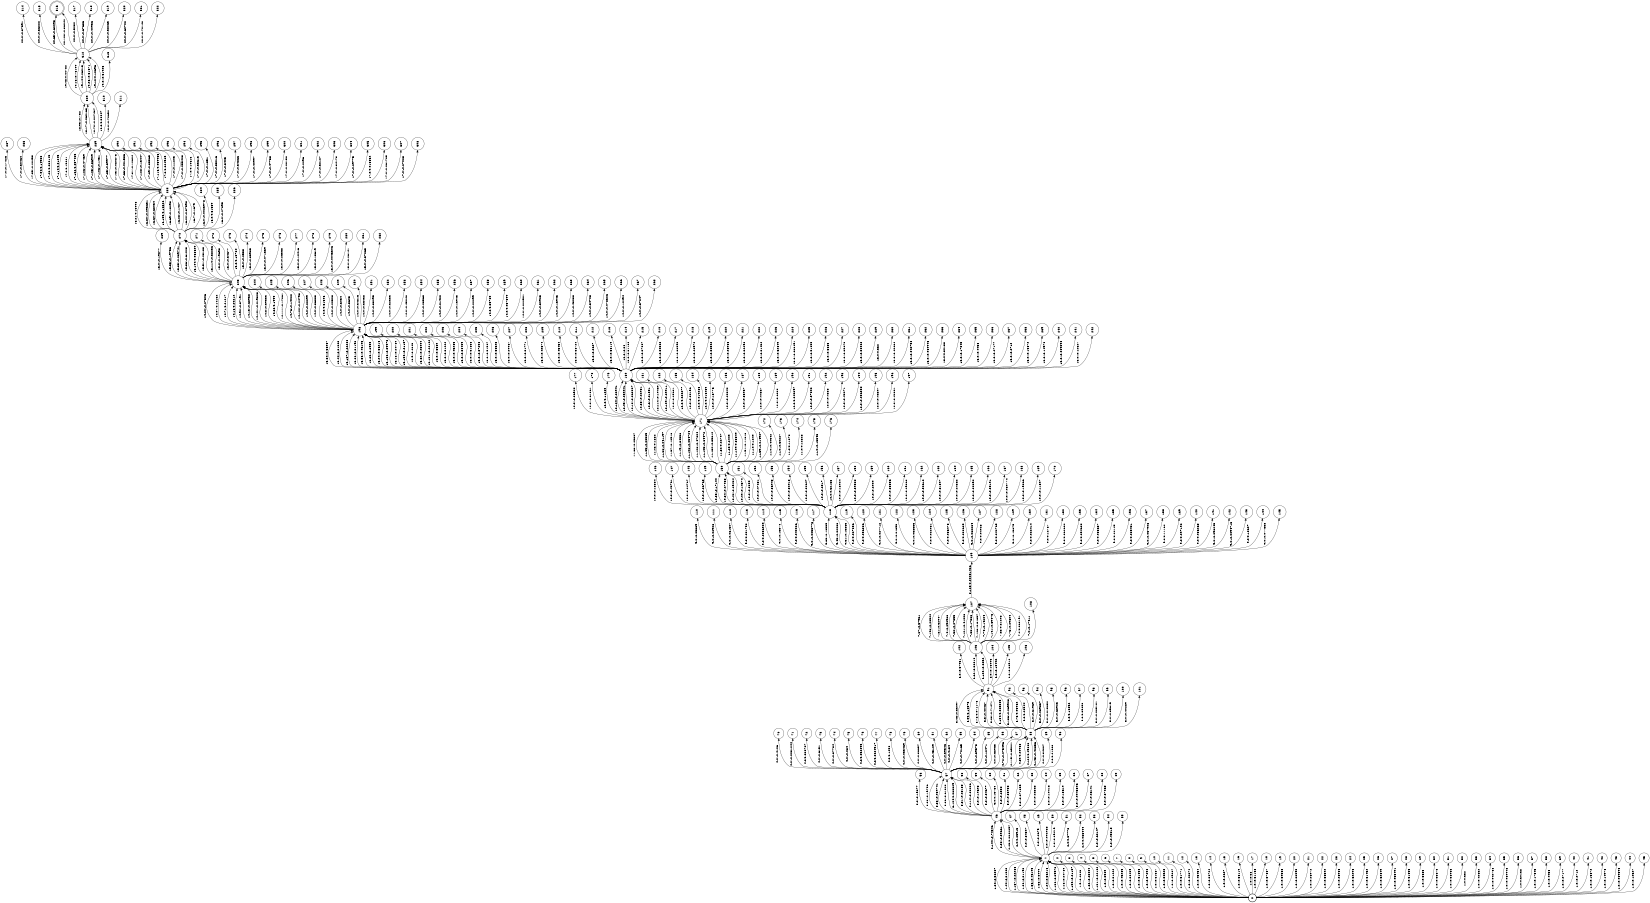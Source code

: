digraph FST {
rankdir = LR;
size = "8.5,11";
label = "";
center = 1;
orientation = Landscape;
ranksep = "0.4";
nodesep = "0.25";
0 [label = "0", shape = circle, style = bold, fontsize = 14]
	0 -> 1 [label = "1:64/-0.56087", fontsize = 14];
	0 -> 1 [label = "1:44/-0.31363", fontsize = 14];
	0 -> 1 [label = "1:137/-0.22286", fontsize = 14];
	0 -> 1 [label = "1:88/-0.31193", fontsize = 14];
	0 -> 1 [label = "1:36/-0.46103", fontsize = 14];
	0 -> 1 [label = "1:35/-0.3999", fontsize = 14];
	0 -> 2 [label = "1:0/-0.3569", fontsize = 14];
	0 -> 3 [label = "1:0/-0.31222", fontsize = 14];
	0 -> 4 [label = "1:0/-0.43285", fontsize = 14];
	0 -> 5 [label = "1:0/-0.38489", fontsize = 14];
	0 -> 1 [label = "1:24/-0.36216", fontsize = 14];
	0 -> 1 [label = "1:138/-0.39973", fontsize = 14];
	0 -> 1 [label = "1:18/-0.24789", fontsize = 14];
	0 -> 1 [label = "1:130/-0.21137", fontsize = 14];
	0 -> 1 [label = "1:9/-0.2343", fontsize = 14];
	0 -> 1 [label = "1:82/-0.23004", fontsize = 14];
	0 -> 1 [label = "1:131/-0.22102", fontsize = 14];
	0 -> 6 [label = "1:0/-0.31856", fontsize = 14];
	0 -> 7 [label = "1:0/-0.37298", fontsize = 14];
	0 -> 8 [label = "1:0/-0.51587", fontsize = 14];
	0 -> 9 [label = "1:0/-0.36523", fontsize = 14];
	0 -> 10 [label = "1:0/-0.29087", fontsize = 14];
	0 -> 11 [label = "1:0/-0.31771", fontsize = 14];
	0 -> 12 [label = "1:0/-0.42374", fontsize = 14];
	0 -> 13 [label = "1:0/-0.43454", fontsize = 14];
	0 -> 14 [label = "1:0/-0.38724", fontsize = 14];
	0 -> 15 [label = "1:0/-0.2627", fontsize = 14];
	0 -> 16 [label = "1:0/-0.38119", fontsize = 14];
	0 -> 17 [label = "1:0/-0.38", fontsize = 14];
	0 -> 18 [label = "1:0/-0.31168", fontsize = 14];
	0 -> 19 [label = "1:0/-0.37887", fontsize = 14];
	0 -> 20 [label = "1:0/-0.30366", fontsize = 14];
	0 -> 21 [label = "1:0/-0.33595", fontsize = 14];
	0 -> 22 [label = "1:0/-0.26972", fontsize = 14];
	0 -> 23 [label = "1:0/-0.36502", fontsize = 14];
	0 -> 24 [label = "1:0/-0.26986", fontsize = 14];
	0 -> 25 [label = "1:0/-0.32296", fontsize = 14];
	0 -> 26 [label = "1:0/-0.31432", fontsize = 14];
	0 -> 27 [label = "1:0/-0.32849", fontsize = 14];
	0 -> 28 [label = "1:0/-0.033491", fontsize = 14];
	0 -> 29 [label = "1:0/-0.51855", fontsize = 14];
	0 -> 30 [label = "1:0/-0.3683", fontsize = 14];
	0 -> 31 [label = "1:0/-0.35673", fontsize = 14];
	0 -> 32 [label = "1:0/-0.38066", fontsize = 14];
	0 -> 33 [label = "1:0/0.352", fontsize = 14];
	0 -> 34 [label = "1:0/-0.42632", fontsize = 14];
	0 -> 35 [label = "1:0/-0.042758", fontsize = 14];
	0 -> 36 [label = "1:0/-0.080948", fontsize = 14];
	0 -> 37 [label = "1:0/0.30138", fontsize = 14];
	0 -> 38 [label = "1:0/-0.17343", fontsize = 14];
	0 -> 39 [label = "1:0/-0.4438", fontsize = 14];
	0 -> 40 [label = "1:0/-0.27177", fontsize = 14];
	0 -> 41 [label = "1:0/-0.2712", fontsize = 14];
	0 -> 42 [label = "1:0/-0.15872", fontsize = 14];
	0 -> 43 [label = "1:0/-0.14978", fontsize = 14];
	0 -> 44 [label = "1:0/-0.089398", fontsize = 14];
	0 -> 45 [label = "1:0/-0.12527", fontsize = 14];
1 [label = "1", shape = circle, style = solid, fontsize = 14]
	1 -> 46 [label = "2:144/-0.74346", fontsize = 14];
	1 -> 46 [label = "2:38/-0.39661", fontsize = 14];
	1 -> 46 [label = "2:25/0.0042097", fontsize = 14];
	1 -> 47 [label = "2:0/0.25915", fontsize = 14];
	1 -> 48 [label = "2:0/-0.34307", fontsize = 14];
	1 -> 49 [label = "2:0/-0.2679", fontsize = 14];
	1 -> 50 [label = "2:0/-0.092985", fontsize = 14];
	1 -> 51 [label = "2:0/-0.39419", fontsize = 14];
	1 -> 52 [label = "2:0/0.37778", fontsize = 14];
	1 -> 53 [label = "2:0/0.086444", fontsize = 14];
	1 -> 54 [label = "2:0/-0.62147", fontsize = 14];
	1 -> 55 [label = "2:0/-0.45815", fontsize = 14];
2 [label = "2", shape = circle, style = solid, fontsize = 14]
3 [label = "3", shape = circle, style = solid, fontsize = 14]
4 [label = "4", shape = circle, style = solid, fontsize = 14]
5 [label = "5", shape = circle, style = solid, fontsize = 14]
6 [label = "6", shape = circle, style = solid, fontsize = 14]
7 [label = "7", shape = circle, style = solid, fontsize = 14]
8 [label = "8", shape = circle, style = solid, fontsize = 14]
9 [label = "9", shape = circle, style = solid, fontsize = 14]
10 [label = "10", shape = circle, style = solid, fontsize = 14]
11 [label = "11", shape = circle, style = solid, fontsize = 14]
12 [label = "12", shape = circle, style = solid, fontsize = 14]
13 [label = "13", shape = circle, style = solid, fontsize = 14]
14 [label = "14", shape = circle, style = solid, fontsize = 14]
15 [label = "15", shape = circle, style = solid, fontsize = 14]
16 [label = "16", shape = circle, style = solid, fontsize = 14]
17 [label = "17", shape = circle, style = solid, fontsize = 14]
18 [label = "18", shape = circle, style = solid, fontsize = 14]
19 [label = "19", shape = circle, style = solid, fontsize = 14]
20 [label = "20", shape = circle, style = solid, fontsize = 14]
21 [label = "21", shape = circle, style = solid, fontsize = 14]
22 [label = "22", shape = circle, style = solid, fontsize = 14]
23 [label = "23", shape = circle, style = solid, fontsize = 14]
24 [label = "24", shape = circle, style = solid, fontsize = 14]
25 [label = "25", shape = circle, style = solid, fontsize = 14]
26 [label = "26", shape = circle, style = solid, fontsize = 14]
27 [label = "27", shape = circle, style = solid, fontsize = 14]
28 [label = "28", shape = circle, style = solid, fontsize = 14]
29 [label = "29", shape = circle, style = solid, fontsize = 14]
30 [label = "30", shape = circle, style = solid, fontsize = 14]
31 [label = "31", shape = circle, style = solid, fontsize = 14]
32 [label = "32", shape = circle, style = solid, fontsize = 14]
33 [label = "33", shape = circle, style = solid, fontsize = 14]
34 [label = "34", shape = circle, style = solid, fontsize = 14]
35 [label = "35", shape = circle, style = solid, fontsize = 14]
36 [label = "36", shape = circle, style = solid, fontsize = 14]
37 [label = "37", shape = circle, style = solid, fontsize = 14]
38 [label = "38", shape = circle, style = solid, fontsize = 14]
39 [label = "39", shape = circle, style = solid, fontsize = 14]
40 [label = "40", shape = circle, style = solid, fontsize = 14]
41 [label = "41", shape = circle, style = solid, fontsize = 14]
42 [label = "42", shape = circle, style = solid, fontsize = 14]
43 [label = "43", shape = circle, style = solid, fontsize = 14]
44 [label = "44", shape = circle, style = solid, fontsize = 14]
45 [label = "45", shape = circle, style = solid, fontsize = 14]
46 [label = "46", shape = circle, style = solid, fontsize = 14]
	46 -> 56 [label = "3:0/-0.19877", fontsize = 14];
	46 -> 57 [label = "3:33/-0.19756", fontsize = 14];
	46 -> 57 [label = "3:35/-0.039741", fontsize = 14];
	46 -> 57 [label = "3:36/-0.61023", fontsize = 14];
	46 -> 58 [label = "3:0/-0.19693", fontsize = 14];
	46 -> 59 [label = "3:0/-0.34677", fontsize = 14];
	46 -> 60 [label = "3:0/0.13764", fontsize = 14];
	46 -> 61 [label = "3:0/-0.2538", fontsize = 14];
	46 -> 62 [label = "3:0/-0.35935", fontsize = 14];
	46 -> 63 [label = "3:0/-0.071359", fontsize = 14];
	46 -> 57 [label = "3:104/0.068829", fontsize = 14];
	46 -> 57 [label = "3:51/-0.23188", fontsize = 14];
	46 -> 57 [label = "3:114/-0.38236", fontsize = 14];
	46 -> 64 [label = "3:0/-0.26568", fontsize = 14];
	46 -> 65 [label = "3:0/-0.10416", fontsize = 14];
	46 -> 66 [label = "3:0/-0.13619", fontsize = 14];
	46 -> 67 [label = "3:0/-0.0045306", fontsize = 14];
	46 -> 68 [label = "3:0/-0.26141", fontsize = 14];
	46 -> 69 [label = "3:0/-0.37263", fontsize = 14];
47 [label = "47", shape = circle, style = solid, fontsize = 14]
48 [label = "48", shape = circle, style = solid, fontsize = 14]
49 [label = "49", shape = circle, style = solid, fontsize = 14]
50 [label = "50", shape = circle, style = solid, fontsize = 14]
51 [label = "51", shape = circle, style = solid, fontsize = 14]
52 [label = "52", shape = circle, style = solid, fontsize = 14]
53 [label = "53", shape = circle, style = solid, fontsize = 14]
54 [label = "54", shape = circle, style = solid, fontsize = 14]
55 [label = "55", shape = circle, style = solid, fontsize = 14]
56 [label = "56", shape = circle, style = solid, fontsize = 14]
57 [label = "57", shape = circle, style = solid, fontsize = 14]
	57 -> 70 [label = "4:0/-0.4106", fontsize = 14];
	57 -> 71 [label = "4:0/-0.0031244", fontsize = 14];
	57 -> 72 [label = "4:0/0.030767", fontsize = 14];
	57 -> 73 [label = "4:0/-0.6151", fontsize = 14];
	57 -> 74 [label = "4:0/-0.37784", fontsize = 14];
	57 -> 75 [label = "4:0/-0.084", fontsize = 14];
	57 -> 76 [label = "4:0/0.052095", fontsize = 14];
	57 -> 77 [label = "4:0/0.0024917", fontsize = 14];
	57 -> 78 [label = "4:0/0.1258", fontsize = 14];
	57 -> 79 [label = "4:0/-0.033469", fontsize = 14];
	57 -> 80 [label = "4:0/-0.36657", fontsize = 14];
	57 -> 81 [label = "4:0/-0.45109", fontsize = 14];
	57 -> 82 [label = "4:0/-0.39346", fontsize = 14];
	57 -> 83 [label = "4:0/-0.4134", fontsize = 14];
	57 -> 84 [label = "4:0/-0.72165", fontsize = 14];
	57 -> 85 [label = "4:0/-0.39573", fontsize = 14];
	57 -> 86 [label = "4:0/-0.12471", fontsize = 14];
	57 -> 87 [label = "4:0/-0.68965", fontsize = 14];
	57 -> 88 [label = "4:72/-0.075496", fontsize = 14];
	57 -> 88 [label = "4:119/-0.69021", fontsize = 14];
	57 -> 88 [label = "4:30/0.20968", fontsize = 14];
	57 -> 88 [label = "4:124/0.49883", fontsize = 14];
	57 -> 88 [label = "4:143/-0.42856", fontsize = 14];
	57 -> 89 [label = "4:0/-0.34887", fontsize = 14];
	57 -> 90 [label = "4:0/0.21003", fontsize = 14];
58 [label = "58", shape = circle, style = solid, fontsize = 14]
59 [label = "59", shape = circle, style = solid, fontsize = 14]
60 [label = "60", shape = circle, style = solid, fontsize = 14]
61 [label = "61", shape = circle, style = solid, fontsize = 14]
62 [label = "62", shape = circle, style = solid, fontsize = 14]
63 [label = "63", shape = circle, style = solid, fontsize = 14]
64 [label = "64", shape = circle, style = solid, fontsize = 14]
65 [label = "65", shape = circle, style = solid, fontsize = 14]
66 [label = "66", shape = circle, style = solid, fontsize = 14]
67 [label = "67", shape = circle, style = solid, fontsize = 14]
68 [label = "68", shape = circle, style = solid, fontsize = 14]
69 [label = "69", shape = circle, style = solid, fontsize = 14]
70 [label = "70", shape = circle, style = solid, fontsize = 14]
71 [label = "71", shape = circle, style = solid, fontsize = 14]
72 [label = "72", shape = circle, style = solid, fontsize = 14]
73 [label = "73", shape = circle, style = solid, fontsize = 14]
74 [label = "74", shape = circle, style = solid, fontsize = 14]
75 [label = "75", shape = circle, style = solid, fontsize = 14]
76 [label = "76", shape = circle, style = solid, fontsize = 14]
77 [label = "77", shape = circle, style = solid, fontsize = 14]
78 [label = "78", shape = circle, style = solid, fontsize = 14]
79 [label = "79", shape = circle, style = solid, fontsize = 14]
80 [label = "80", shape = circle, style = solid, fontsize = 14]
81 [label = "81", shape = circle, style = solid, fontsize = 14]
82 [label = "82", shape = circle, style = solid, fontsize = 14]
83 [label = "83", shape = circle, style = solid, fontsize = 14]
84 [label = "84", shape = circle, style = solid, fontsize = 14]
85 [label = "85", shape = circle, style = solid, fontsize = 14]
86 [label = "86", shape = circle, style = solid, fontsize = 14]
87 [label = "87", shape = circle, style = solid, fontsize = 14]
88 [label = "88", shape = circle, style = solid, fontsize = 14]
	88 -> 91 [label = "5:46/-0.53097", fontsize = 14];
	88 -> 92 [label = "5:0/0.20544", fontsize = 14];
	88 -> 93 [label = "5:0/-0.61969", fontsize = 14];
	88 -> 91 [label = "5:99/0.10575", fontsize = 14];
	88 -> 94 [label = "5:0/-0.089837", fontsize = 14];
	88 -> 95 [label = "5:0/-0.015852", fontsize = 14];
	88 -> 96 [label = "5:0/-0.68925", fontsize = 14];
	88 -> 91 [label = "5:78/0.071175", fontsize = 14];
	88 -> 97 [label = "5:0/0.16852", fontsize = 14];
	88 -> 98 [label = "5:0/0.35653", fontsize = 14];
	88 -> 99 [label = "5:0/-0.085181", fontsize = 14];
	88 -> 100 [label = "5:0/-0.39619", fontsize = 14];
	88 -> 101 [label = "5:0/-0.40289", fontsize = 14];
	88 -> 91 [label = "5:3/-0.40467", fontsize = 14];
	88 -> 91 [label = "5:83/-0.71471", fontsize = 14];
	88 -> 91 [label = "5:134/0.065385", fontsize = 14];
	88 -> 91 [label = "5:136/-0.069903", fontsize = 14];
	88 -> 91 [label = "5:73/0.05982", fontsize = 14];
89 [label = "89", shape = circle, style = solid, fontsize = 14]
90 [label = "90", shape = circle, style = solid, fontsize = 14]
91 [label = "91", shape = circle, style = solid, fontsize = 14]
	91 -> 102 [label = "6:0/-0.57931", fontsize = 14];
	91 -> 103 [label = "6:62/-0.36818", fontsize = 14];
	91 -> 103 [label = "6:120/-0.6652", fontsize = 14];
	91 -> 104 [label = "6:0/-0.15005", fontsize = 14];
	91 -> 105 [label = "6:0/-0.13442", fontsize = 14];
	91 -> 106 [label = "6:0/-0.30912", fontsize = 14];
92 [label = "92", shape = circle, style = solid, fontsize = 14]
93 [label = "93", shape = circle, style = solid, fontsize = 14]
94 [label = "94", shape = circle, style = solid, fontsize = 14]
95 [label = "95", shape = circle, style = solid, fontsize = 14]
96 [label = "96", shape = circle, style = solid, fontsize = 14]
97 [label = "97", shape = circle, style = solid, fontsize = 14]
98 [label = "98", shape = circle, style = solid, fontsize = 14]
99 [label = "99", shape = circle, style = solid, fontsize = 14]
100 [label = "100", shape = circle, style = solid, fontsize = 14]
101 [label = "101", shape = circle, style = solid, fontsize = 14]
102 [label = "102", shape = circle, style = solid, fontsize = 14]
103 [label = "103", shape = circle, style = solid, fontsize = 14]
	103 -> 107 [label = "7:67/-0.57931", fontsize = 14];
	103 -> 107 [label = "7:146/-0.28522", fontsize = 14];
	103 -> 107 [label = "7:81/-0.32947", fontsize = 14];
	103 -> 107 [label = "7:4/-0.090966", fontsize = 14];
	103 -> 107 [label = "7:32/-0.27355", fontsize = 14];
	103 -> 107 [label = "7:121/-0.41006", fontsize = 14];
	103 -> 107 [label = "7:86/-0.17366", fontsize = 14];
	103 -> 107 [label = "7:123/-0.31357", fontsize = 14];
	103 -> 107 [label = "7:74/-0.14204", fontsize = 14];
	103 -> 108 [label = "7:0/-0.17411", fontsize = 14];
	103 -> 107 [label = "7:141/-0.69473", fontsize = 14];
	103 -> 107 [label = "7:65/0.31208", fontsize = 14];
	103 -> 107 [label = "7:75/-0.29604", fontsize = 14];
	103 -> 107 [label = "7:2/0.063191", fontsize = 14];
104 [label = "104", shape = circle, style = solid, fontsize = 14]
105 [label = "105", shape = circle, style = solid, fontsize = 14]
106 [label = "106", shape = circle, style = solid, fontsize = 14]
107 [label = "107", shape = circle, style = solid, fontsize = 14]
	107 -> 109 [label = "8:125/0.00051426", fontsize = 14];
108 [label = "108", shape = circle, style = solid, fontsize = 14]
109 [label = "109", shape = circle, style = solid, fontsize = 14]
	109 -> 110 [label = "9:0/-0.05339", fontsize = 14];
	109 -> 111 [label = "9:0/-0.02908", fontsize = 14];
	109 -> 112 [label = "9:0/-0.081307", fontsize = 14];
	109 -> 113 [label = "9:0/0.031758", fontsize = 14];
	109 -> 114 [label = "9:0/0.0036909", fontsize = 14];
	109 -> 115 [label = "9:0/-0.15574", fontsize = 14];
	109 -> 116 [label = "9:0/0.040026", fontsize = 14];
	109 -> 117 [label = "9:0/-0.0053773", fontsize = 14];
	109 -> 118 [label = "9:35/-0.18559", fontsize = 14];
	109 -> 119 [label = "9:0/0.027856", fontsize = 14];
	109 -> 118 [label = "9:45/-0.02086", fontsize = 14];
	109 -> 120 [label = "9:0/0.056886", fontsize = 14];
	109 -> 121 [label = "9:0/-0.027712", fontsize = 14];
	109 -> 118 [label = "9:51/-0.15863", fontsize = 14];
	109 -> 122 [label = "9:0/-0.01395", fontsize = 14];
	109 -> 123 [label = "9:0/-0.058553", fontsize = 14];
	109 -> 124 [label = "9:0/0.022051", fontsize = 14];
	109 -> 125 [label = "9:0/0.036475", fontsize = 14];
	109 -> 126 [label = "9:0/0.038685", fontsize = 14];
	109 -> 127 [label = "9:0/-0.062264", fontsize = 14];
	109 -> 128 [label = "9:0/0.04925", fontsize = 14];
	109 -> 129 [label = "9:0/0.042765", fontsize = 14];
	109 -> 130 [label = "9:0/-0.15679", fontsize = 14];
	109 -> 131 [label = "9:0/0.022414", fontsize = 14];
	109 -> 132 [label = "9:0/0.12787", fontsize = 14];
	109 -> 133 [label = "9:0/0.062602", fontsize = 14];
	109 -> 134 [label = "9:0/0.054688", fontsize = 14];
	109 -> 135 [label = "9:0/0.085637", fontsize = 14];
	109 -> 136 [label = "9:0/0.22145", fontsize = 14];
	109 -> 137 [label = "9:0/0.085481", fontsize = 14];
	109 -> 138 [label = "9:0/-0.037908", fontsize = 14];
	109 -> 139 [label = "9:0/0.11162", fontsize = 14];
	109 -> 140 [label = "9:0/0.097192", fontsize = 14];
	109 -> 141 [label = "9:0/0.036268", fontsize = 14];
	109 -> 142 [label = "9:0/-0.098245", fontsize = 14];
	109 -> 143 [label = "9:0/-0.0094713", fontsize = 14];
	109 -> 144 [label = "9:0/0.18607", fontsize = 14];
	109 -> 145 [label = "9:0/-0.077558", fontsize = 14];
110 [label = "110", shape = circle, style = solid, fontsize = 14]
111 [label = "111", shape = circle, style = solid, fontsize = 14]
112 [label = "112", shape = circle, style = solid, fontsize = 14]
113 [label = "113", shape = circle, style = solid, fontsize = 14]
114 [label = "114", shape = circle, style = solid, fontsize = 14]
115 [label = "115", shape = circle, style = solid, fontsize = 14]
116 [label = "116", shape = circle, style = solid, fontsize = 14]
117 [label = "117", shape = circle, style = solid, fontsize = 14]
118 [label = "118", shape = circle, style = solid, fontsize = 14]
	118 -> 146 [label = "10:0/-0.18554", fontsize = 14];
	118 -> 147 [label = "10:0/-0.48761", fontsize = 14];
	118 -> 148 [label = "10:0/-0.24767", fontsize = 14];
	118 -> 149 [label = "10:0/-0.26765", fontsize = 14];
	118 -> 150 [label = "10:55/-0.17144", fontsize = 14];
	118 -> 151 [label = "10:0/-0.3355", fontsize = 14];
	118 -> 152 [label = "10:0/-0.47231", fontsize = 14];
	118 -> 153 [label = "10:0/-0.36943", fontsize = 14];
	118 -> 154 [label = "10:0/-0.32015", fontsize = 14];
	118 -> 155 [label = "10:0/-0.32647", fontsize = 14];
	118 -> 156 [label = "10:0/-0.2317", fontsize = 14];
	118 -> 157 [label = "10:0/0.32188", fontsize = 14];
	118 -> 158 [label = "10:0/-0.18024", fontsize = 14];
	118 -> 159 [label = "10:0/-0.39588", fontsize = 14];
	118 -> 160 [label = "10:0/-0.2909", fontsize = 14];
	118 -> 161 [label = "10:0/-0.33886", fontsize = 14];
	118 -> 162 [label = "10:0/-0.29863", fontsize = 14];
	118 -> 163 [label = "10:0/-0.32612", fontsize = 14];
	118 -> 164 [label = "10:0/-0.51307", fontsize = 14];
	118 -> 165 [label = "10:0/-0.24862", fontsize = 14];
	118 -> 150 [label = "10:34/-0.27053", fontsize = 14];
	118 -> 166 [label = "10:0/-0.30892", fontsize = 14];
	118 -> 167 [label = "10:0/-0.33191", fontsize = 14];
	118 -> 168 [label = "10:0/-0.080774", fontsize = 14];
	118 -> 169 [label = "10:0/-0.19866", fontsize = 14];
	118 -> 170 [label = "10:0/-0.11507", fontsize = 14];
	118 -> 150 [label = "10:42/-0.29434", fontsize = 14];
	118 -> 150 [label = "10:49/-0.14374", fontsize = 14];
119 [label = "119", shape = circle, style = solid, fontsize = 14]
120 [label = "120", shape = circle, style = solid, fontsize = 14]
121 [label = "121", shape = circle, style = solid, fontsize = 14]
122 [label = "122", shape = circle, style = solid, fontsize = 14]
123 [label = "123", shape = circle, style = solid, fontsize = 14]
124 [label = "124", shape = circle, style = solid, fontsize = 14]
125 [label = "125", shape = circle, style = solid, fontsize = 14]
126 [label = "126", shape = circle, style = solid, fontsize = 14]
127 [label = "127", shape = circle, style = solid, fontsize = 14]
128 [label = "128", shape = circle, style = solid, fontsize = 14]
129 [label = "129", shape = circle, style = solid, fontsize = 14]
130 [label = "130", shape = circle, style = solid, fontsize = 14]
131 [label = "131", shape = circle, style = solid, fontsize = 14]
132 [label = "132", shape = circle, style = solid, fontsize = 14]
133 [label = "133", shape = circle, style = solid, fontsize = 14]
134 [label = "134", shape = circle, style = solid, fontsize = 14]
135 [label = "135", shape = circle, style = solid, fontsize = 14]
136 [label = "136", shape = circle, style = solid, fontsize = 14]
137 [label = "137", shape = circle, style = solid, fontsize = 14]
138 [label = "138", shape = circle, style = solid, fontsize = 14]
139 [label = "139", shape = circle, style = solid, fontsize = 14]
140 [label = "140", shape = circle, style = solid, fontsize = 14]
141 [label = "141", shape = circle, style = solid, fontsize = 14]
142 [label = "142", shape = circle, style = solid, fontsize = 14]
143 [label = "143", shape = circle, style = solid, fontsize = 14]
144 [label = "144", shape = circle, style = solid, fontsize = 14]
145 [label = "145", shape = circle, style = solid, fontsize = 14]
146 [label = "146", shape = circle, style = solid, fontsize = 14]
147 [label = "147", shape = circle, style = solid, fontsize = 14]
148 [label = "148", shape = circle, style = solid, fontsize = 14]
149 [label = "149", shape = circle, style = solid, fontsize = 14]
150 [label = "150", shape = circle, style = solid, fontsize = 14]
	150 -> 171 [label = "11:63/-0.25387", fontsize = 14];
	150 -> 171 [label = "11:85/-0.28365", fontsize = 14];
	150 -> 171 [label = "11:43/0.1552", fontsize = 14];
	150 -> 171 [label = "11:66/-0.041197", fontsize = 14];
	150 -> 171 [label = "11:57/-0.10916", fontsize = 14];
	150 -> 171 [label = "11:19/-0.34556", fontsize = 14];
	150 -> 171 [label = "11:106/-0.054704", fontsize = 14];
	150 -> 171 [label = "11:126/-0.47804", fontsize = 14];
	150 -> 172 [label = "11:0/-0.40342", fontsize = 14];
	150 -> 171 [label = "11:105/-0.64472", fontsize = 14];
	150 -> 171 [label = "11:132/-0.35612", fontsize = 14];
	150 -> 171 [label = "11:52/0.22797", fontsize = 14];
	150 -> 171 [label = "11:23/0.2449", fontsize = 14];
	150 -> 171 [label = "11:109/0.33849", fontsize = 14];
	150 -> 171 [label = "11:91/-0.11816", fontsize = 14];
	150 -> 173 [label = "11:0/-0.30227", fontsize = 14];
	150 -> 171 [label = "11:10/0.1249", fontsize = 14];
	150 -> 171 [label = "11:59/-0.014907", fontsize = 14];
	150 -> 174 [label = "11:0/0.11378", fontsize = 14];
	150 -> 175 [label = "11:0/0.12828", fontsize = 14];
	150 -> 176 [label = "11:0/-0.13343", fontsize = 14];
151 [label = "151", shape = circle, style = solid, fontsize = 14]
152 [label = "152", shape = circle, style = solid, fontsize = 14]
153 [label = "153", shape = circle, style = solid, fontsize = 14]
154 [label = "154", shape = circle, style = solid, fontsize = 14]
155 [label = "155", shape = circle, style = solid, fontsize = 14]
156 [label = "156", shape = circle, style = solid, fontsize = 14]
157 [label = "157", shape = circle, style = solid, fontsize = 14]
158 [label = "158", shape = circle, style = solid, fontsize = 14]
159 [label = "159", shape = circle, style = solid, fontsize = 14]
160 [label = "160", shape = circle, style = solid, fontsize = 14]
161 [label = "161", shape = circle, style = solid, fontsize = 14]
162 [label = "162", shape = circle, style = solid, fontsize = 14]
163 [label = "163", shape = circle, style = solid, fontsize = 14]
164 [label = "164", shape = circle, style = solid, fontsize = 14]
165 [label = "165", shape = circle, style = solid, fontsize = 14]
166 [label = "166", shape = circle, style = solid, fontsize = 14]
167 [label = "167", shape = circle, style = solid, fontsize = 14]
168 [label = "168", shape = circle, style = solid, fontsize = 14]
169 [label = "169", shape = circle, style = solid, fontsize = 14]
170 [label = "170", shape = circle, style = solid, fontsize = 14]
171 [label = "171", shape = circle, style = solid, fontsize = 14]
	171 -> 177 [label = "12:0/-0.36928", fontsize = 14];
	171 -> 178 [label = "12:0/-0.61361", fontsize = 14];
	171 -> 179 [label = "12:0/0.11269", fontsize = 14];
	171 -> 180 [label = "12:124/-0.22941", fontsize = 14];
	171 -> 180 [label = "12:45/-0.059941", fontsize = 14];
	171 -> 181 [label = "12:0/-0.25631", fontsize = 14];
	171 -> 182 [label = "12:0/0.020277", fontsize = 14];
	171 -> 183 [label = "12:0/-0.38196", fontsize = 14];
	171 -> 184 [label = "12:0/0.019286", fontsize = 14];
	171 -> 185 [label = "12:0/0.016489", fontsize = 14];
	171 -> 186 [label = "12:0/-0.15776", fontsize = 14];
	171 -> 187 [label = "12:0/-0.20842", fontsize = 14];
	171 -> 188 [label = "12:0/-0.35057", fontsize = 14];
	171 -> 180 [label = "12:18/-0.063337", fontsize = 14];
	171 -> 189 [label = "12:0/-0.44887", fontsize = 14];
	171 -> 190 [label = "12:0/-0.6033", fontsize = 14];
	171 -> 191 [label = "12:0/0.040397", fontsize = 14];
	171 -> 192 [label = "12:0/-0.37802", fontsize = 14];
	171 -> 180 [label = "12:58/-0.22931", fontsize = 14];
	171 -> 180 [label = "12:6/-0.21351", fontsize = 14];
	171 -> 180 [label = "12:114/-0.19469", fontsize = 14];
	171 -> 193 [label = "12:0/-0.4855", fontsize = 14];
	171 -> 194 [label = "12:0/-0.48271", fontsize = 14];
	171 -> 195 [label = "12:0/-0.036338", fontsize = 14];
	171 -> 196 [label = "12:0/-0.46807", fontsize = 14];
	171 -> 197 [label = "12:0/-0.42801", fontsize = 14];
	171 -> 180 [label = "12:109/-0.29911", fontsize = 14];
172 [label = "172", shape = circle, style = solid, fontsize = 14]
173 [label = "173", shape = circle, style = solid, fontsize = 14]
174 [label = "174", shape = circle, style = solid, fontsize = 14]
175 [label = "175", shape = circle, style = solid, fontsize = 14]
176 [label = "176", shape = circle, style = solid, fontsize = 14]
177 [label = "177", shape = circle, style = solid, fontsize = 14]
178 [label = "178", shape = circle, style = solid, fontsize = 14]
179 [label = "179", shape = circle, style = solid, fontsize = 14]
180 [label = "180", shape = circle, style = solid, fontsize = 14]
	180 -> 198 [label = "13:64/-0.56087", fontsize = 14];
	180 -> 198 [label = "13:44/-0.31363", fontsize = 14];
	180 -> 198 [label = "13:137/-0.22286", fontsize = 14];
	180 -> 198 [label = "13:88/-0.31193", fontsize = 14];
	180 -> 198 [label = "13:36/-0.46103", fontsize = 14];
	180 -> 198 [label = "13:35/-0.3999", fontsize = 14];
	180 -> 199 [label = "13:0/-0.3569", fontsize = 14];
	180 -> 200 [label = "13:0/-0.31222", fontsize = 14];
	180 -> 201 [label = "13:0/-0.43285", fontsize = 14];
	180 -> 202 [label = "13:0/-0.38489", fontsize = 14];
	180 -> 198 [label = "13:24/-0.36216", fontsize = 14];
	180 -> 198 [label = "13:138/-0.39973", fontsize = 14];
	180 -> 198 [label = "13:18/-0.24789", fontsize = 14];
	180 -> 198 [label = "13:130/-0.21137", fontsize = 14];
	180 -> 198 [label = "13:9/-0.2343", fontsize = 14];
	180 -> 198 [label = "13:82/-0.23004", fontsize = 14];
	180 -> 198 [label = "13:131/-0.22102", fontsize = 14];
	180 -> 203 [label = "13:0/-0.31856", fontsize = 14];
	180 -> 204 [label = "13:0/-0.37298", fontsize = 14];
	180 -> 205 [label = "13:0/-0.51587", fontsize = 14];
	180 -> 206 [label = "13:0/-0.36523", fontsize = 14];
	180 -> 207 [label = "13:0/-0.29087", fontsize = 14];
	180 -> 208 [label = "13:0/-0.31771", fontsize = 14];
	180 -> 209 [label = "13:0/-0.42374", fontsize = 14];
	180 -> 210 [label = "13:0/-0.43454", fontsize = 14];
	180 -> 211 [label = "13:0/-0.38724", fontsize = 14];
	180 -> 212 [label = "13:0/-0.2627", fontsize = 14];
	180 -> 213 [label = "13:0/-0.38119", fontsize = 14];
	180 -> 214 [label = "13:0/-0.38", fontsize = 14];
	180 -> 215 [label = "13:0/-0.31168", fontsize = 14];
	180 -> 216 [label = "13:0/-0.37887", fontsize = 14];
	180 -> 217 [label = "13:0/-0.30366", fontsize = 14];
	180 -> 218 [label = "13:0/-0.33595", fontsize = 14];
	180 -> 219 [label = "13:0/-0.26972", fontsize = 14];
	180 -> 220 [label = "13:0/-0.36502", fontsize = 14];
	180 -> 221 [label = "13:0/-0.26986", fontsize = 14];
	180 -> 222 [label = "13:0/-0.32296", fontsize = 14];
	180 -> 223 [label = "13:0/-0.31432", fontsize = 14];
	180 -> 224 [label = "13:0/-0.32849", fontsize = 14];
	180 -> 225 [label = "13:0/-0.033491", fontsize = 14];
	180 -> 226 [label = "13:0/-0.51855", fontsize = 14];
	180 -> 227 [label = "13:0/-0.3683", fontsize = 14];
	180 -> 228 [label = "13:0/-0.35673", fontsize = 14];
	180 -> 229 [label = "13:0/-0.38066", fontsize = 14];
	180 -> 230 [label = "13:0/0.352", fontsize = 14];
	180 -> 231 [label = "13:0/-0.42632", fontsize = 14];
	180 -> 232 [label = "13:0/-0.042758", fontsize = 14];
	180 -> 233 [label = "13:0/-0.080948", fontsize = 14];
	180 -> 234 [label = "13:0/0.30138", fontsize = 14];
	180 -> 235 [label = "13:0/-0.17343", fontsize = 14];
	180 -> 236 [label = "13:0/-0.4438", fontsize = 14];
	180 -> 237 [label = "13:0/-0.27177", fontsize = 14];
	180 -> 238 [label = "13:0/-0.2712", fontsize = 14];
	180 -> 239 [label = "13:0/-0.15872", fontsize = 14];
	180 -> 240 [label = "13:0/-0.14978", fontsize = 14];
	180 -> 241 [label = "13:0/-0.089398", fontsize = 14];
	180 -> 242 [label = "13:0/-0.12527", fontsize = 14];
181 [label = "181", shape = circle, style = solid, fontsize = 14]
182 [label = "182", shape = circle, style = solid, fontsize = 14]
183 [label = "183", shape = circle, style = solid, fontsize = 14]
184 [label = "184", shape = circle, style = solid, fontsize = 14]
185 [label = "185", shape = circle, style = solid, fontsize = 14]
186 [label = "186", shape = circle, style = solid, fontsize = 14]
187 [label = "187", shape = circle, style = solid, fontsize = 14]
188 [label = "188", shape = circle, style = solid, fontsize = 14]
189 [label = "189", shape = circle, style = solid, fontsize = 14]
190 [label = "190", shape = circle, style = solid, fontsize = 14]
191 [label = "191", shape = circle, style = solid, fontsize = 14]
192 [label = "192", shape = circle, style = solid, fontsize = 14]
193 [label = "193", shape = circle, style = solid, fontsize = 14]
194 [label = "194", shape = circle, style = solid, fontsize = 14]
195 [label = "195", shape = circle, style = solid, fontsize = 14]
196 [label = "196", shape = circle, style = solid, fontsize = 14]
197 [label = "197", shape = circle, style = solid, fontsize = 14]
198 [label = "198", shape = circle, style = solid, fontsize = 14]
	198 -> 243 [label = "14:20/-0.27306", fontsize = 14];
	198 -> 244 [label = "14:0/-0.22299", fontsize = 14];
	198 -> 245 [label = "14:0/-0.36883", fontsize = 14];
	198 -> 246 [label = "14:0/0.31506", fontsize = 14];
	198 -> 243 [label = "14:97/0.14132", fontsize = 14];
	198 -> 243 [label = "14:71/0.21217", fontsize = 14];
	198 -> 247 [label = "14:0/-0.20508", fontsize = 14];
	198 -> 248 [label = "14:0/-0.5034", fontsize = 14];
	198 -> 249 [label = "14:0/-0.3603", fontsize = 14];
	198 -> 250 [label = "14:0/-0.34816", fontsize = 14];
	198 -> 251 [label = "14:0/-0.36438", fontsize = 14];
	198 -> 252 [label = "14:0/-0.33295", fontsize = 14];
	198 -> 253 [label = "14:0/-0.32353", fontsize = 14];
	198 -> 254 [label = "14:0/-0.45048", fontsize = 14];
	198 -> 255 [label = "14:0/-0.23568", fontsize = 14];
	198 -> 256 [label = "14:0/-0.21422", fontsize = 14];
	198 -> 257 [label = "14:0/-0.13945", fontsize = 14];
	198 -> 258 [label = "14:0/-0.22299", fontsize = 14];
	198 -> 259 [label = "14:0/0.35769", fontsize = 14];
	198 -> 260 [label = "14:0/0.037599", fontsize = 14];
	198 -> 261 [label = "14:0/-0.022901", fontsize = 14];
	198 -> 262 [label = "14:0/-0.30923", fontsize = 14];
	198 -> 263 [label = "14:0/-0.13945", fontsize = 14];
	198 -> 264 [label = "14:0/-0.43038", fontsize = 14];
	198 -> 265 [label = "14:0/-0.34708", fontsize = 14];
	198 -> 266 [label = "14:0/-0.078526", fontsize = 14];
	198 -> 267 [label = "14:0/-0.10494", fontsize = 14];
	198 -> 243 [label = "14:18/0.29212", fontsize = 14];
	198 -> 243 [label = "14:92/-0.37191", fontsize = 14];
	198 -> 243 [label = "14:13/-0.68958", fontsize = 14];
	198 -> 243 [label = "14:101/-0.019303", fontsize = 14];
	198 -> 268 [label = "14:0/-0.37247", fontsize = 14];
	198 -> 243 [label = "14:8/-0.59553", fontsize = 14];
	198 -> 243 [label = "14:68/0.1999", fontsize = 14];
	198 -> 243 [label = "14:111/-0.17861", fontsize = 14];
	198 -> 243 [label = "14:76/-0.14022", fontsize = 14];
	198 -> 243 [label = "14:122/-0.24793", fontsize = 14];
199 [label = "199", shape = circle, style = solid, fontsize = 14]
200 [label = "200", shape = circle, style = solid, fontsize = 14]
201 [label = "201", shape = circle, style = solid, fontsize = 14]
202 [label = "202", shape = circle, style = solid, fontsize = 14]
203 [label = "203", shape = circle, style = solid, fontsize = 14]
204 [label = "204", shape = circle, style = solid, fontsize = 14]
205 [label = "205", shape = circle, style = solid, fontsize = 14]
206 [label = "206", shape = circle, style = solid, fontsize = 14]
207 [label = "207", shape = circle, style = solid, fontsize = 14]
208 [label = "208", shape = circle, style = solid, fontsize = 14]
209 [label = "209", shape = circle, style = solid, fontsize = 14]
210 [label = "210", shape = circle, style = solid, fontsize = 14]
211 [label = "211", shape = circle, style = solid, fontsize = 14]
212 [label = "212", shape = circle, style = solid, fontsize = 14]
213 [label = "213", shape = circle, style = solid, fontsize = 14]
214 [label = "214", shape = circle, style = solid, fontsize = 14]
215 [label = "215", shape = circle, style = solid, fontsize = 14]
216 [label = "216", shape = circle, style = solid, fontsize = 14]
217 [label = "217", shape = circle, style = solid, fontsize = 14]
218 [label = "218", shape = circle, style = solid, fontsize = 14]
219 [label = "219", shape = circle, style = solid, fontsize = 14]
220 [label = "220", shape = circle, style = solid, fontsize = 14]
221 [label = "221", shape = circle, style = solid, fontsize = 14]
222 [label = "222", shape = circle, style = solid, fontsize = 14]
223 [label = "223", shape = circle, style = solid, fontsize = 14]
224 [label = "224", shape = circle, style = solid, fontsize = 14]
225 [label = "225", shape = circle, style = solid, fontsize = 14]
226 [label = "226", shape = circle, style = solid, fontsize = 14]
227 [label = "227", shape = circle, style = solid, fontsize = 14]
228 [label = "228", shape = circle, style = solid, fontsize = 14]
229 [label = "229", shape = circle, style = solid, fontsize = 14]
230 [label = "230", shape = circle, style = solid, fontsize = 14]
231 [label = "231", shape = circle, style = solid, fontsize = 14]
232 [label = "232", shape = circle, style = solid, fontsize = 14]
233 [label = "233", shape = circle, style = solid, fontsize = 14]
234 [label = "234", shape = circle, style = solid, fontsize = 14]
235 [label = "235", shape = circle, style = solid, fontsize = 14]
236 [label = "236", shape = circle, style = solid, fontsize = 14]
237 [label = "237", shape = circle, style = solid, fontsize = 14]
238 [label = "238", shape = circle, style = solid, fontsize = 14]
239 [label = "239", shape = circle, style = solid, fontsize = 14]
240 [label = "240", shape = circle, style = solid, fontsize = 14]
241 [label = "241", shape = circle, style = solid, fontsize = 14]
242 [label = "242", shape = circle, style = solid, fontsize = 14]
243 [label = "243", shape = circle, style = solid, fontsize = 14]
	243 -> 269 [label = "15:0/-0.19877", fontsize = 14];
	243 -> 270 [label = "15:33/-0.19756", fontsize = 14];
	243 -> 270 [label = "15:35/-0.039741", fontsize = 14];
	243 -> 270 [label = "15:36/-0.61023", fontsize = 14];
	243 -> 271 [label = "15:0/-0.19693", fontsize = 14];
	243 -> 272 [label = "15:0/-0.34677", fontsize = 14];
	243 -> 273 [label = "15:0/0.13764", fontsize = 14];
	243 -> 274 [label = "15:0/-0.2538", fontsize = 14];
	243 -> 275 [label = "15:0/-0.35935", fontsize = 14];
	243 -> 276 [label = "15:0/-0.071359", fontsize = 14];
	243 -> 270 [label = "15:104/0.068829", fontsize = 14];
	243 -> 270 [label = "15:51/-0.23188", fontsize = 14];
	243 -> 270 [label = "15:114/-0.38236", fontsize = 14];
	243 -> 277 [label = "15:0/-0.26568", fontsize = 14];
	243 -> 278 [label = "15:0/-0.10416", fontsize = 14];
	243 -> 279 [label = "15:0/-0.13619", fontsize = 14];
	243 -> 280 [label = "15:0/-0.0045306", fontsize = 14];
	243 -> 281 [label = "15:0/-0.26141", fontsize = 14];
	243 -> 282 [label = "15:0/-0.37263", fontsize = 14];
244 [label = "244", shape = circle, style = solid, fontsize = 14]
245 [label = "245", shape = circle, style = solid, fontsize = 14]
246 [label = "246", shape = circle, style = solid, fontsize = 14]
247 [label = "247", shape = circle, style = solid, fontsize = 14]
248 [label = "248", shape = circle, style = solid, fontsize = 14]
249 [label = "249", shape = circle, style = solid, fontsize = 14]
250 [label = "250", shape = circle, style = solid, fontsize = 14]
251 [label = "251", shape = circle, style = solid, fontsize = 14]
252 [label = "252", shape = circle, style = solid, fontsize = 14]
253 [label = "253", shape = circle, style = solid, fontsize = 14]
254 [label = "254", shape = circle, style = solid, fontsize = 14]
255 [label = "255", shape = circle, style = solid, fontsize = 14]
256 [label = "256", shape = circle, style = solid, fontsize = 14]
257 [label = "257", shape = circle, style = solid, fontsize = 14]
258 [label = "258", shape = circle, style = solid, fontsize = 14]
259 [label = "259", shape = circle, style = solid, fontsize = 14]
260 [label = "260", shape = circle, style = solid, fontsize = 14]
261 [label = "261", shape = circle, style = solid, fontsize = 14]
262 [label = "262", shape = circle, style = solid, fontsize = 14]
263 [label = "263", shape = circle, style = solid, fontsize = 14]
264 [label = "264", shape = circle, style = solid, fontsize = 14]
265 [label = "265", shape = circle, style = solid, fontsize = 14]
266 [label = "266", shape = circle, style = solid, fontsize = 14]
267 [label = "267", shape = circle, style = solid, fontsize = 14]
268 [label = "268", shape = circle, style = solid, fontsize = 14]
269 [label = "269", shape = circle, style = solid, fontsize = 14]
270 [label = "270", shape = circle, style = solid, fontsize = 14]
	270 -> 283 [label = "16:21/0.13008", fontsize = 14];
	270 -> 284 [label = "16:0/-0.0023978", fontsize = 14];
	270 -> 285 [label = "16:0/0.31539", fontsize = 14];
	270 -> 283 [label = "16:80/-0.095631", fontsize = 14];
	270 -> 283 [label = "16:60/-0.68054", fontsize = 14];
	270 -> 283 [label = "16:135/0.16326", fontsize = 14];
	270 -> 283 [label = "16:69/-0.18293", fontsize = 14];
	270 -> 283 [label = "16:28/-0.1427", fontsize = 14];
	270 -> 286 [label = "16:0/-0.27895", fontsize = 14];
	270 -> 283 [label = "16:22/-0.37598", fontsize = 14];
	270 -> 283 [label = "16:7/-0.1679", fontsize = 14];
271 [label = "271", shape = circle, style = solid, fontsize = 14]
272 [label = "272", shape = circle, style = solid, fontsize = 14]
273 [label = "273", shape = circle, style = solid, fontsize = 14]
274 [label = "274", shape = circle, style = solid, fontsize = 14]
275 [label = "275", shape = circle, style = solid, fontsize = 14]
276 [label = "276", shape = circle, style = solid, fontsize = 14]
277 [label = "277", shape = circle, style = solid, fontsize = 14]
278 [label = "278", shape = circle, style = solid, fontsize = 14]
279 [label = "279", shape = circle, style = solid, fontsize = 14]
280 [label = "280", shape = circle, style = solid, fontsize = 14]
281 [label = "281", shape = circle, style = solid, fontsize = 14]
282 [label = "282", shape = circle, style = solid, fontsize = 14]
283 [label = "283", shape = circle, style = solid, fontsize = 14]
	283 -> 287 [label = "17:0/-0.17426", fontsize = 14];
	283 -> 288 [label = "17:0/-0.30464", fontsize = 14];
	283 -> 289 [label = "17:59/-0.20495", fontsize = 14];
	283 -> 290 [label = "17:0/0.024969", fontsize = 14];
	283 -> 291 [label = "17:0/-0.11203", fontsize = 14];
	283 -> 292 [label = "17:0/-0.055403", fontsize = 14];
	283 -> 293 [label = "17:0/0.10613", fontsize = 14];
	283 -> 294 [label = "17:0/-0.33613", fontsize = 14];
	283 -> 289 [label = "17:94/0.14933", fontsize = 14];
	283 -> 289 [label = "17:23/0.030145", fontsize = 14];
	283 -> 289 [label = "17:114/0.01245", fontsize = 14];
	283 -> 295 [label = "17:0/-0.1851", fontsize = 14];
	283 -> 296 [label = "17:0/-0.33216", fontsize = 14];
	283 -> 297 [label = "17:0/-0.3405", fontsize = 14];
	283 -> 298 [label = "17:0/-0.34866", fontsize = 14];
	283 -> 299 [label = "17:0/-0.40997", fontsize = 14];
	283 -> 300 [label = "17:0/-0.47738", fontsize = 14];
	283 -> 301 [label = "17:0/-0.08158", fontsize = 14];
	283 -> 302 [label = "17:0/-0.2296", fontsize = 14];
	283 -> 289 [label = "17:6/0.15081", fontsize = 14];
	283 -> 289 [label = "17:132/0.057485", fontsize = 14];
	283 -> 303 [label = "17:0/-0.32127", fontsize = 14];
	283 -> 289 [label = "17:126/-0.47459", fontsize = 14];
	283 -> 289 [label = "17:105/-0.36909", fontsize = 14];
	283 -> 289 [label = "17:106/-0.1451", fontsize = 14];
	283 -> 304 [label = "17:0/-0.34173", fontsize = 14];
	283 -> 305 [label = "17:0/-0.29775", fontsize = 14];
	283 -> 289 [label = "17:85/-0.39977", fontsize = 14];
	283 -> 289 [label = "17:43/-0.080875", fontsize = 14];
	283 -> 306 [label = "17:0/0.018852", fontsize = 14];
	283 -> 289 [label = "17:66/-0.021586", fontsize = 14];
	283 -> 289 [label = "17:31/-0.12604", fontsize = 14];
	283 -> 289 [label = "17:128/-0.13447", fontsize = 14];
	283 -> 289 [label = "17:89/-0.35565", fontsize = 14];
	283 -> 289 [label = "17:116/0.059935", fontsize = 14];
	283 -> 307 [label = "17:0/-0.061785", fontsize = 14];
	283 -> 308 [label = "17:0/-0.27028", fontsize = 14];
284 [label = "284", shape = circle, style = solid, fontsize = 14]
285 [label = "285", shape = circle, style = solid, fontsize = 14]
286 [label = "286", shape = circle, style = solid, fontsize = 14]
287 [label = "287", shape = circle, style = solid, fontsize = 14]
288 [label = "288", shape = circle, style = solid, fontsize = 14]
289 [label = "289", shape = circle, style = solid, fontsize = 14]
	289 -> 309 [label = "18:93/-0.752", fontsize = 14];
	289 -> 309 [label = "18:17/-0.060163", fontsize = 14];
	289 -> 309 [label = "18:70/-0.027437", fontsize = 14];
	289 -> 310 [label = "18:0/0.38847", fontsize = 14];
	289 -> 311 [label = "18:0/-0.70692", fontsize = 14];
290 [label = "290", shape = circle, style = solid, fontsize = 14]
291 [label = "291", shape = circle, style = solid, fontsize = 14]
292 [label = "292", shape = circle, style = solid, fontsize = 14]
293 [label = "293", shape = circle, style = solid, fontsize = 14]
294 [label = "294", shape = circle, style = solid, fontsize = 14]
295 [label = "295", shape = circle, style = solid, fontsize = 14]
296 [label = "296", shape = circle, style = solid, fontsize = 14]
297 [label = "297", shape = circle, style = solid, fontsize = 14]
298 [label = "298", shape = circle, style = solid, fontsize = 14]
299 [label = "299", shape = circle, style = solid, fontsize = 14]
300 [label = "300", shape = circle, style = solid, fontsize = 14]
301 [label = "301", shape = circle, style = solid, fontsize = 14]
302 [label = "302", shape = circle, style = solid, fontsize = 14]
303 [label = "303", shape = circle, style = solid, fontsize = 14]
304 [label = "304", shape = circle, style = solid, fontsize = 14]
305 [label = "305", shape = circle, style = solid, fontsize = 14]
306 [label = "306", shape = circle, style = solid, fontsize = 14]
307 [label = "307", shape = circle, style = solid, fontsize = 14]
308 [label = "308", shape = circle, style = solid, fontsize = 14]
309 [label = "309", shape = circle, style = solid, fontsize = 14]
	309 -> 312 [label = "19:48/0.44782", fontsize = 14];
	309 -> 312 [label = "19:16/-0.75109", fontsize = 14];
	309 -> 312 [label = "19:14/0.26015", fontsize = 14];
	309 -> 313 [label = "19:0/-0.51925", fontsize = 14];
	309 -> 312 [label = "19:26/-0.31671", fontsize = 14];
	309 -> 312 [label = "19:12/0.12696", fontsize = 14];
310 [label = "310", shape = circle, style = solid, fontsize = 14]
311 [label = "311", shape = circle, style = solid, fontsize = 14]
312 [label = "312", shape = circle, style = solid, fontsize = 14]
	312 -> 314 [label = "20:0/-0.37591", fontsize = 14];
	312 -> 315 [label = "20:0/-0.56222", fontsize = 14];
	312 -> 316 [label = "20:65/-0.62093", fontsize = 14];
	312 -> 317 [label = "20:0/-0.5232", fontsize = 14];
	312 -> 318 [label = "20:0/-0.67686", fontsize = 14];
	312 -> 319 [label = "20:0/-0.40936", fontsize = 14];
	312 -> 316 [label = "20:108/-0.36042", fontsize = 14];
	312 -> 320 [label = "20:0/-0.38263", fontsize = 14];
	312 -> 321 [label = "20:0/-0.60702", fontsize = 14];
	312 -> 322 [label = "20:0/-0.70148", fontsize = 14];
313 [label = "313", shape = circle, style = solid, fontsize = 14]
314 [label = "314", shape = circle, style = solid, fontsize = 14]
315 [label = "315", shape = circle, style = solid, fontsize = 14]
316 [label = "316", shape = doublecircle, style = solid, fontsize = 14]
317 [label = "317", shape = circle, style = solid, fontsize = 14]
318 [label = "318", shape = circle, style = solid, fontsize = 14]
319 [label = "319", shape = circle, style = solid, fontsize = 14]
320 [label = "320", shape = circle, style = solid, fontsize = 14]
321 [label = "321", shape = circle, style = solid, fontsize = 14]
322 [label = "322", shape = circle, style = solid, fontsize = 14]
}
